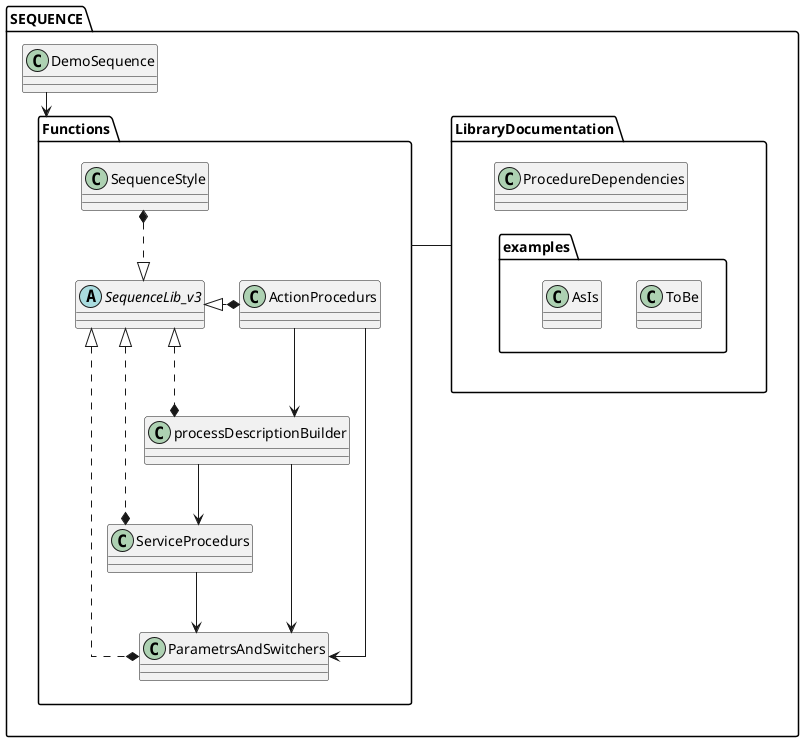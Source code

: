 @startuml
skinparam linetype ortho
'left to right direction
package SEQUENCE {
    package Functions {
        abstract "SequenceLib_v3" as lib
        class "SequenceStyle" as style
        class "ParametrsAndSwitchers" as params
        class "ActionProcedurs" as act
        class "ServiceProcedurs" as serv
        class "processDescriptionBuilder" as procMap
    }
}
class SEQUENCE.LibraryDocumentation.ProcedureDependencies
class SEQUENCE.LibraryDocumentation.examples.ToBe
class SEQUENCE.LibraryDocumentation.examples.AsIs
class SEQUENCE.DemoSequence

style *..|> lib
lib <|..* params
lib <|.* act
lib <|.* serv
lib <|..* procMap

act --> params
act --> procMap

procMap --> serv
procMap --> params

serv --> params

SEQUENCE.LibraryDocumentation -right- SEQUENCE.Functions

SEQUENCE.LibraryDocumentation.ProcedureDependencies -[hidden]- SEQUENCE.LibraryDocumentation.examples

SEQUENCE.DemoSequence --> SEQUENCE.Functions

@enduml0